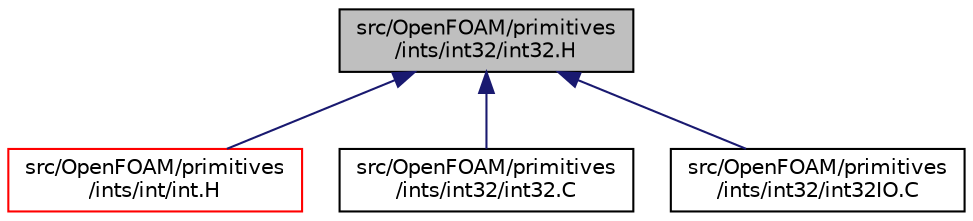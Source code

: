 digraph "src/OpenFOAM/primitives/ints/int32/int32.H"
{
  bgcolor="transparent";
  edge [fontname="Helvetica",fontsize="10",labelfontname="Helvetica",labelfontsize="10"];
  node [fontname="Helvetica",fontsize="10",shape=record];
  Node1 [label="src/OpenFOAM/primitives\l/ints/int32/int32.H",height=0.2,width=0.4,color="black", fillcolor="grey75", style="filled", fontcolor="black"];
  Node1 -> Node2 [dir="back",color="midnightblue",fontsize="10",style="solid",fontname="Helvetica"];
  Node2 [label="src/OpenFOAM/primitives\l/ints/int/int.H",height=0.2,width=0.4,color="red",URL="$a09002.html",tooltip="System integer. "];
  Node1 -> Node3 [dir="back",color="midnightblue",fontsize="10",style="solid",fontname="Helvetica"];
  Node3 [label="src/OpenFOAM/primitives\l/ints/int32/int32.C",height=0.2,width=0.4,color="black",URL="$a09004.html"];
  Node1 -> Node4 [dir="back",color="midnightblue",fontsize="10",style="solid",fontname="Helvetica"];
  Node4 [label="src/OpenFOAM/primitives\l/ints/int32/int32IO.C",height=0.2,width=0.4,color="black",URL="$a09006.html"];
}

